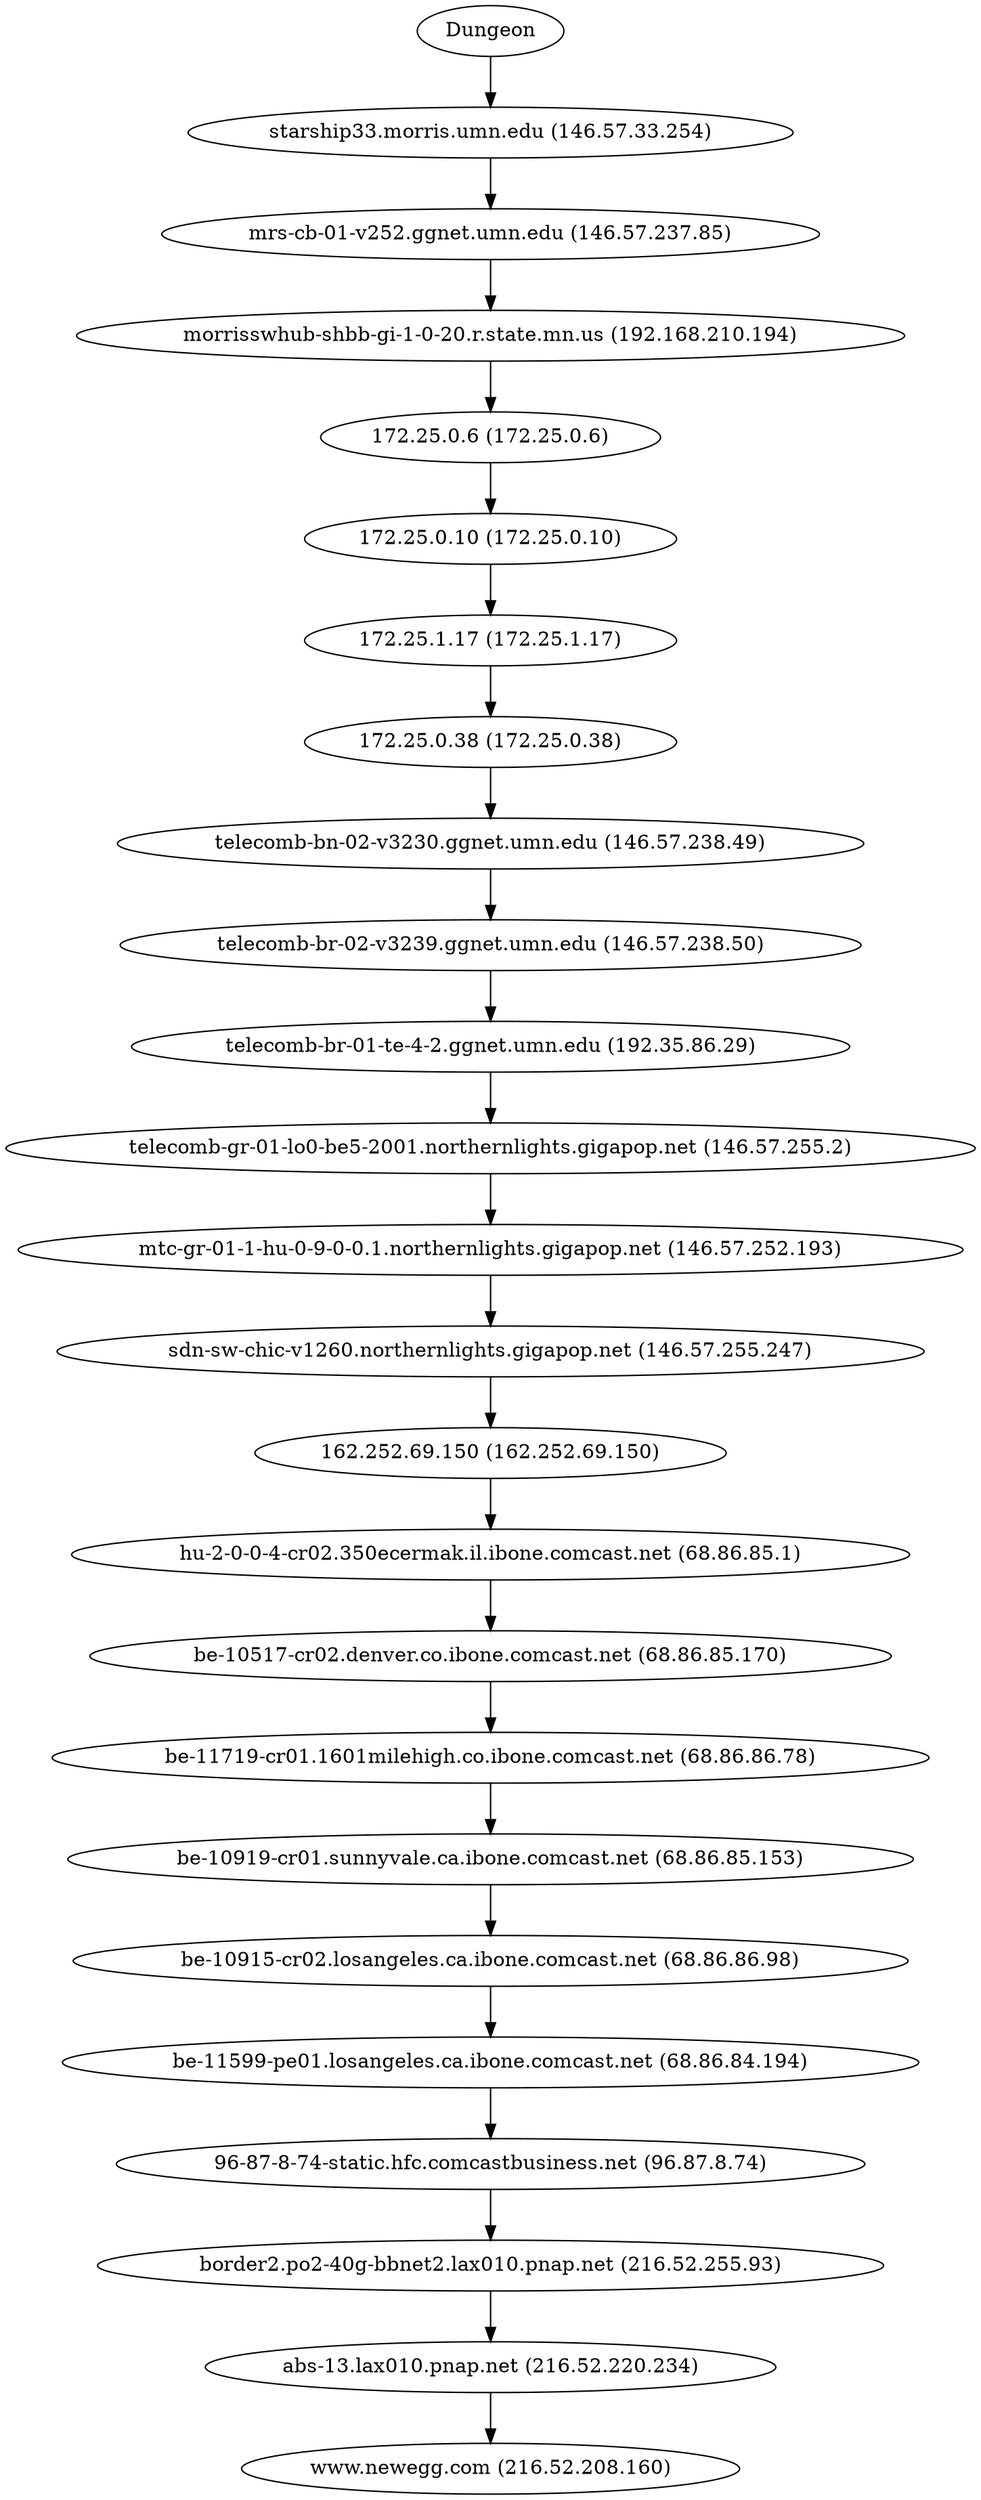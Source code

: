 digraph network {

// traceroute to www.newegg.com (216.52.208.160), 60 hops max, 60 byte packets
"Dungeon" -> "starship33.morris.umn.edu (146.57.33.254)";
"starship33.morris.umn.edu (146.57.33.254)" -> "mrs-cb-01-v252.ggnet.umn.edu (146.57.237.85)";
"mrs-cb-01-v252.ggnet.umn.edu (146.57.237.85)" -> "morrisswhub-shbb-gi-1-0-20.r.state.mn.us (192.168.210.194)";
"morrisswhub-shbb-gi-1-0-20.r.state.mn.us (192.168.210.194)" -> "172.25.0.6 (172.25.0.6)";
"172.25.0.6 (172.25.0.6)" -> "172.25.0.10 (172.25.0.10)";
"172.25.0.10 (172.25.0.10)" -> "172.25.1.17 (172.25.1.17)";
"172.25.1.17 (172.25.1.17)" -> "172.25.0.38 (172.25.0.38)";
"172.25.0.38 (172.25.0.38)" -> "telecomb-bn-02-v3230.ggnet.umn.edu (146.57.238.49)";
"telecomb-bn-02-v3230.ggnet.umn.edu (146.57.238.49)" -> "telecomb-br-02-v3239.ggnet.umn.edu (146.57.238.50)";
"telecomb-br-02-v3239.ggnet.umn.edu (146.57.238.50)" -> "telecomb-br-01-te-4-2.ggnet.umn.edu (192.35.86.29)";
"telecomb-br-01-te-4-2.ggnet.umn.edu (192.35.86.29)" -> "telecomb-gr-01-lo0-be5-2001.northernlights.gigapop.net (146.57.255.2)";
"telecomb-gr-01-lo0-be5-2001.northernlights.gigapop.net (146.57.255.2)" -> "mtc-gr-01-1-hu-0-9-0-0.1.northernlights.gigapop.net (146.57.252.193)";
"mtc-gr-01-1-hu-0-9-0-0.1.northernlights.gigapop.net (146.57.252.193)" -> "sdn-sw-chic-v1260.northernlights.gigapop.net (146.57.255.247)";
"sdn-sw-chic-v1260.northernlights.gigapop.net (146.57.255.247)" -> "162.252.69.150 (162.252.69.150)";
"162.252.69.150 (162.252.69.150)" -> "hu-2-0-0-4-cr02.350ecermak.il.ibone.comcast.net (68.86.85.1)";
"hu-2-0-0-4-cr02.350ecermak.il.ibone.comcast.net (68.86.85.1)" -> "be-10517-cr02.denver.co.ibone.comcast.net (68.86.85.170)";
"be-10517-cr02.denver.co.ibone.comcast.net (68.86.85.170)" -> "be-11719-cr01.1601milehigh.co.ibone.comcast.net (68.86.86.78)";
"be-11719-cr01.1601milehigh.co.ibone.comcast.net (68.86.86.78)" -> "be-10919-cr01.sunnyvale.ca.ibone.comcast.net (68.86.85.153)";
"be-10919-cr01.sunnyvale.ca.ibone.comcast.net (68.86.85.153)" -> "be-10915-cr02.losangeles.ca.ibone.comcast.net (68.86.86.98)";
"be-10915-cr02.losangeles.ca.ibone.comcast.net (68.86.86.98)" -> "be-11599-pe01.losangeles.ca.ibone.comcast.net (68.86.84.194)";
"be-11599-pe01.losangeles.ca.ibone.comcast.net (68.86.84.194)" -> "96-87-8-74-static.hfc.comcastbusiness.net (96.87.8.74)";
"96-87-8-74-static.hfc.comcastbusiness.net (96.87.8.74)" -> "border2.po2-40g-bbnet2.lax010.pnap.net (216.52.255.93)";
"border2.po2-40g-bbnet2.lax010.pnap.net (216.52.255.93)" -> "abs-13.lax010.pnap.net (216.52.220.234)";
"abs-13.lax010.pnap.net (216.52.220.234)" -> "www.newegg.com (216.52.208.160)";
}
